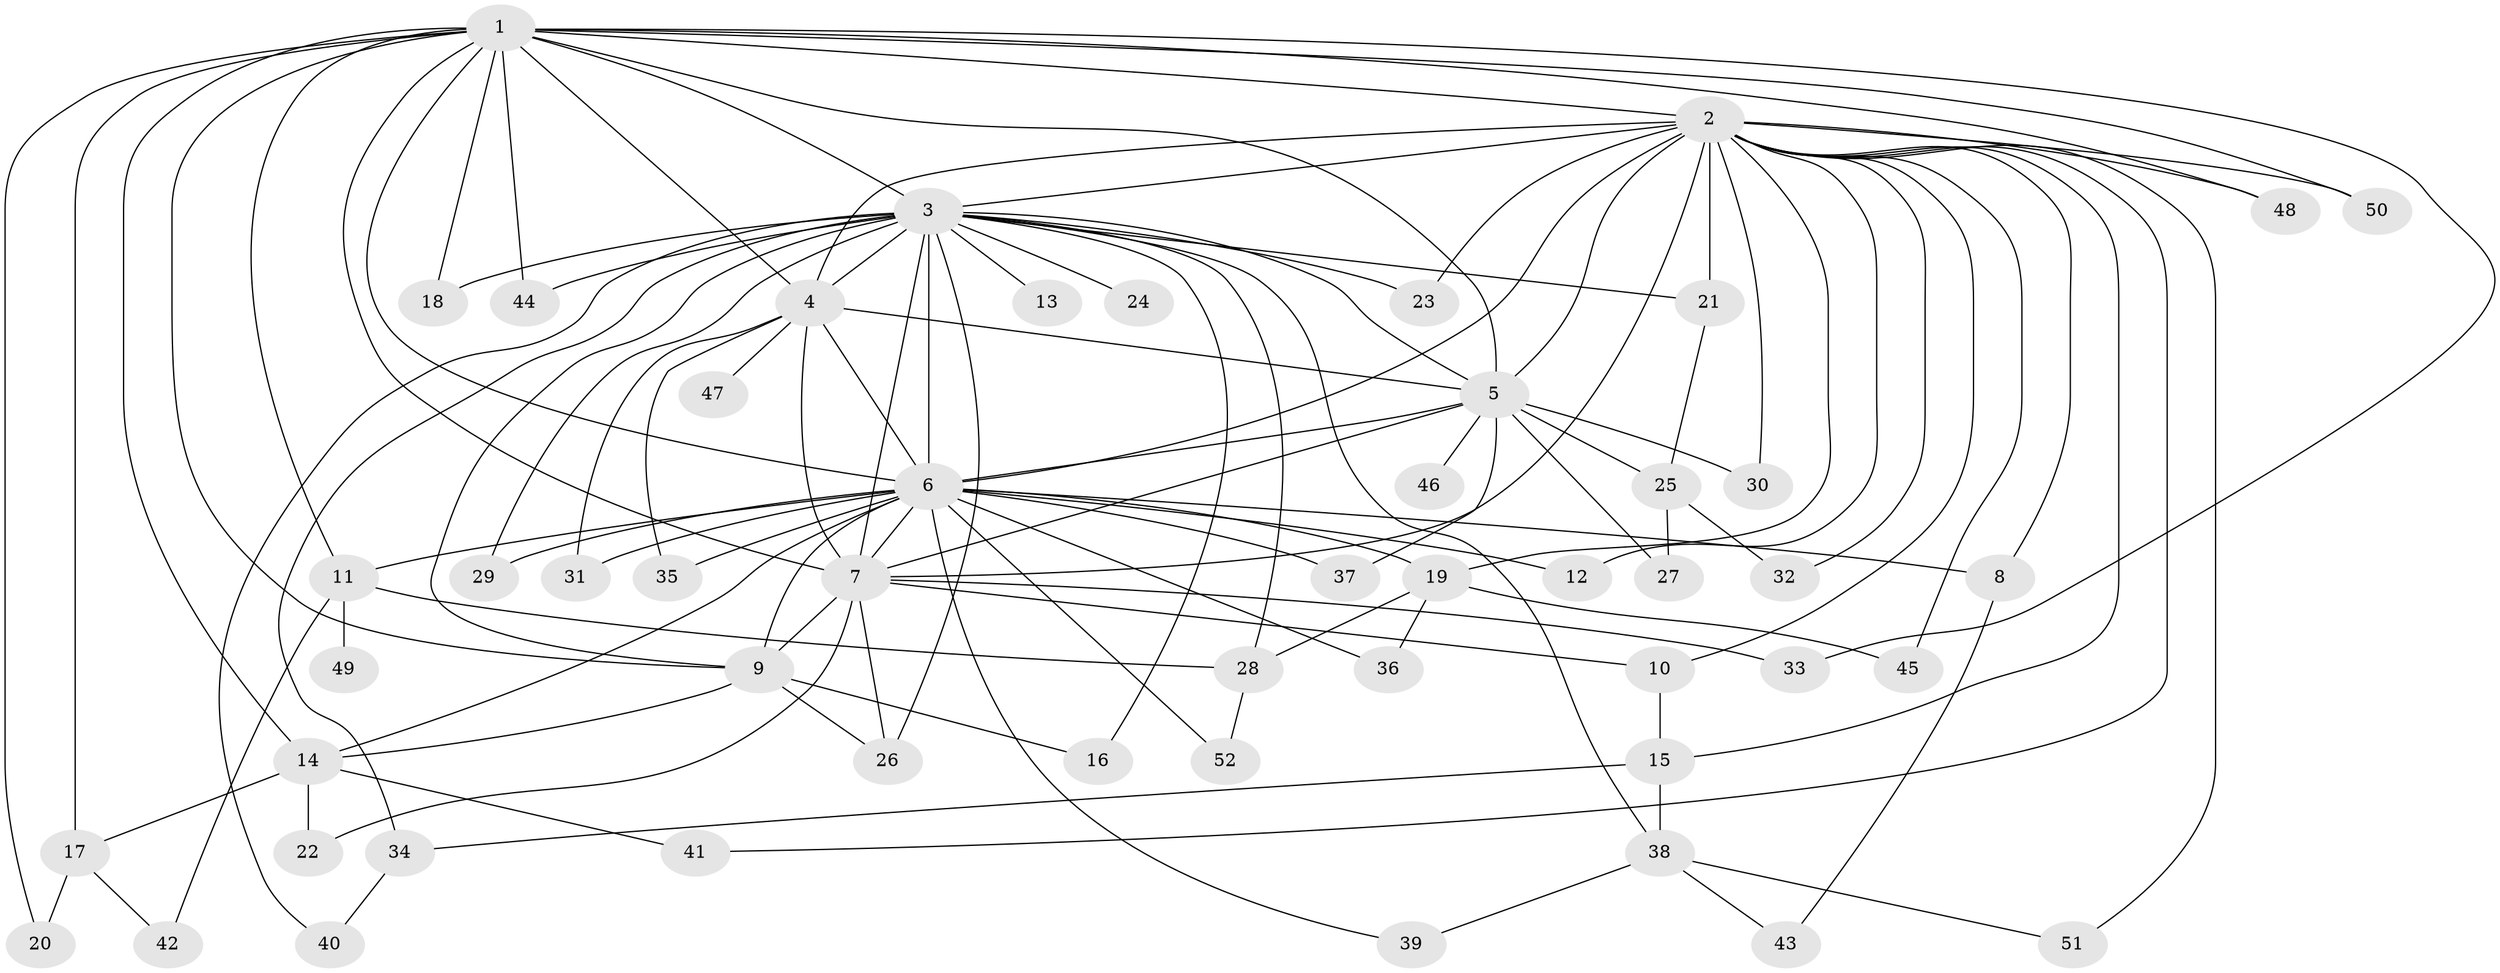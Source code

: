 // original degree distribution, {15: 0.0410958904109589, 25: 0.0136986301369863, 24: 0.0136986301369863, 13: 0.0136986301369863, 19: 0.0136986301369863, 16: 0.0136986301369863, 18: 0.0136986301369863, 17: 0.0136986301369863, 3: 0.1095890410958904, 6: 0.0273972602739726, 5: 0.0410958904109589, 2: 0.589041095890411, 4: 0.0958904109589041}
// Generated by graph-tools (version 1.1) at 2025/49/03/04/25 22:49:18]
// undirected, 52 vertices, 111 edges
graph export_dot {
  node [color=gray90,style=filled];
  1;
  2;
  3;
  4;
  5;
  6;
  7;
  8;
  9;
  10;
  11;
  12;
  13;
  14;
  15;
  16;
  17;
  18;
  19;
  20;
  21;
  22;
  23;
  24;
  25;
  26;
  27;
  28;
  29;
  30;
  31;
  32;
  33;
  34;
  35;
  36;
  37;
  38;
  39;
  40;
  41;
  42;
  43;
  44;
  45;
  46;
  47;
  48;
  49;
  50;
  51;
  52;
  1 -- 2 [weight=2.0];
  1 -- 3 [weight=4.0];
  1 -- 4 [weight=2.0];
  1 -- 5 [weight=2.0];
  1 -- 6 [weight=4.0];
  1 -- 7 [weight=3.0];
  1 -- 9 [weight=1.0];
  1 -- 11 [weight=1.0];
  1 -- 14 [weight=2.0];
  1 -- 17 [weight=1.0];
  1 -- 18 [weight=1.0];
  1 -- 20 [weight=1.0];
  1 -- 33 [weight=1.0];
  1 -- 44 [weight=1.0];
  1 -- 48 [weight=1.0];
  1 -- 50 [weight=1.0];
  2 -- 3 [weight=2.0];
  2 -- 4 [weight=1.0];
  2 -- 5 [weight=2.0];
  2 -- 6 [weight=3.0];
  2 -- 7 [weight=1.0];
  2 -- 8 [weight=1.0];
  2 -- 10 [weight=1.0];
  2 -- 12 [weight=1.0];
  2 -- 15 [weight=1.0];
  2 -- 19 [weight=1.0];
  2 -- 21 [weight=1.0];
  2 -- 23 [weight=1.0];
  2 -- 30 [weight=1.0];
  2 -- 32 [weight=1.0];
  2 -- 41 [weight=1.0];
  2 -- 45 [weight=1.0];
  2 -- 48 [weight=1.0];
  2 -- 50 [weight=1.0];
  2 -- 51 [weight=1.0];
  3 -- 4 [weight=2.0];
  3 -- 5 [weight=2.0];
  3 -- 6 [weight=4.0];
  3 -- 7 [weight=2.0];
  3 -- 9 [weight=1.0];
  3 -- 13 [weight=1.0];
  3 -- 16 [weight=1.0];
  3 -- 18 [weight=1.0];
  3 -- 21 [weight=1.0];
  3 -- 23 [weight=1.0];
  3 -- 24 [weight=1.0];
  3 -- 26 [weight=2.0];
  3 -- 28 [weight=1.0];
  3 -- 29 [weight=1.0];
  3 -- 34 [weight=1.0];
  3 -- 38 [weight=1.0];
  3 -- 40 [weight=1.0];
  3 -- 44 [weight=1.0];
  4 -- 5 [weight=2.0];
  4 -- 6 [weight=2.0];
  4 -- 7 [weight=2.0];
  4 -- 31 [weight=1.0];
  4 -- 35 [weight=1.0];
  4 -- 47 [weight=1.0];
  5 -- 6 [weight=2.0];
  5 -- 7 [weight=1.0];
  5 -- 25 [weight=1.0];
  5 -- 27 [weight=1.0];
  5 -- 30 [weight=1.0];
  5 -- 37 [weight=1.0];
  5 -- 46 [weight=1.0];
  6 -- 7 [weight=2.0];
  6 -- 8 [weight=3.0];
  6 -- 9 [weight=1.0];
  6 -- 11 [weight=2.0];
  6 -- 12 [weight=1.0];
  6 -- 14 [weight=1.0];
  6 -- 19 [weight=1.0];
  6 -- 29 [weight=1.0];
  6 -- 31 [weight=1.0];
  6 -- 35 [weight=1.0];
  6 -- 36 [weight=1.0];
  6 -- 37 [weight=1.0];
  6 -- 39 [weight=1.0];
  6 -- 52 [weight=1.0];
  7 -- 9 [weight=1.0];
  7 -- 10 [weight=1.0];
  7 -- 22 [weight=1.0];
  7 -- 26 [weight=1.0];
  7 -- 33 [weight=1.0];
  8 -- 43 [weight=1.0];
  9 -- 14 [weight=1.0];
  9 -- 16 [weight=1.0];
  9 -- 26 [weight=1.0];
  10 -- 15 [weight=1.0];
  11 -- 28 [weight=1.0];
  11 -- 42 [weight=1.0];
  11 -- 49 [weight=2.0];
  14 -- 17 [weight=1.0];
  14 -- 22 [weight=1.0];
  14 -- 41 [weight=1.0];
  15 -- 34 [weight=1.0];
  15 -- 38 [weight=1.0];
  17 -- 20 [weight=1.0];
  17 -- 42 [weight=1.0];
  19 -- 28 [weight=1.0];
  19 -- 36 [weight=1.0];
  19 -- 45 [weight=1.0];
  21 -- 25 [weight=1.0];
  25 -- 27 [weight=1.0];
  25 -- 32 [weight=1.0];
  28 -- 52 [weight=1.0];
  34 -- 40 [weight=1.0];
  38 -- 39 [weight=1.0];
  38 -- 43 [weight=1.0];
  38 -- 51 [weight=1.0];
}
